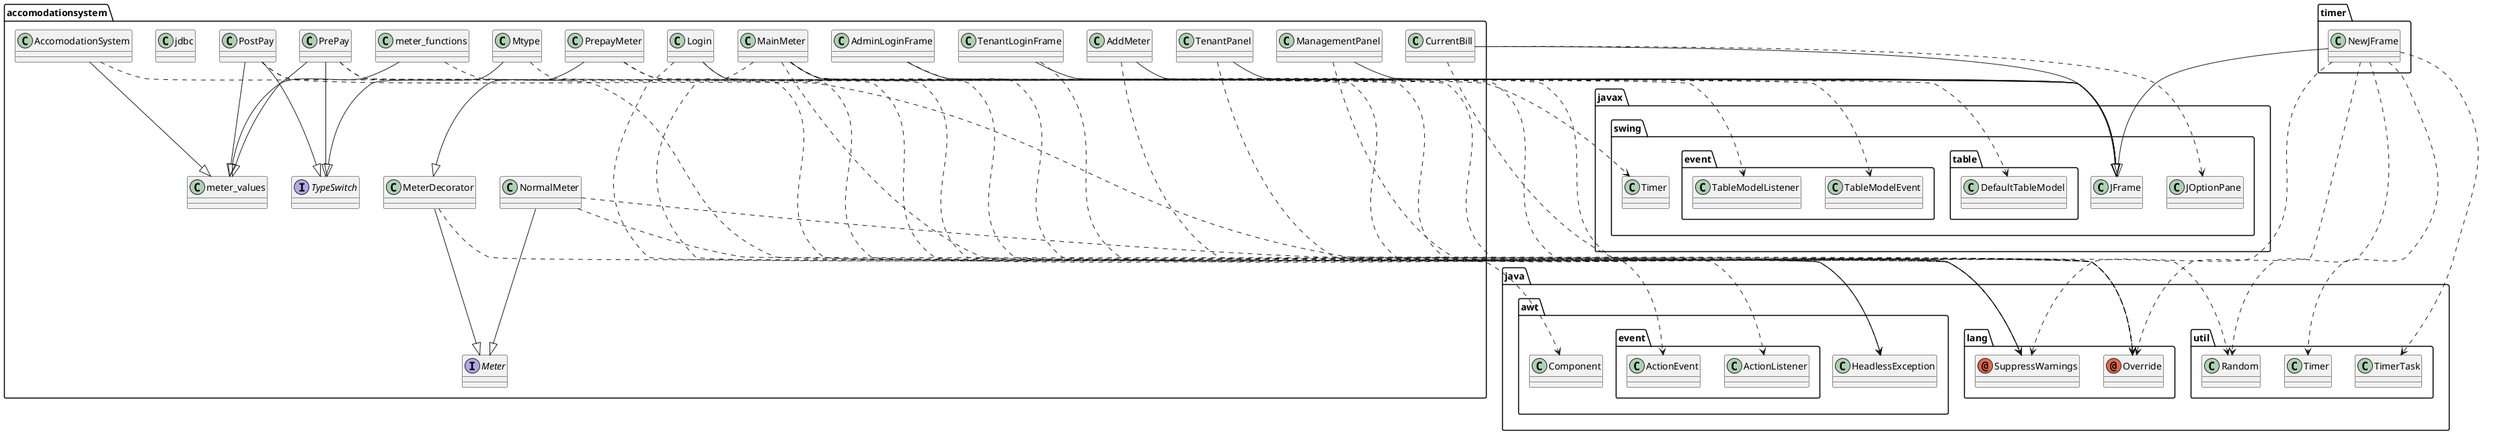 @startuml
annotation java.lang.Override
annotation java.lang.SuppressWarnings
class accomodationsystem.AccomodationSystem
class accomodationsystem.AddMeter
class accomodationsystem.AdminLoginFrame
class accomodationsystem.CurrentBill
class accomodationsystem.Login
class accomodationsystem.MainMeter
class accomodationsystem.ManagementPanel
class accomodationsystem.MeterDecorator
class accomodationsystem.Mtype
class accomodationsystem.NormalMeter
class accomodationsystem.PostPay
class accomodationsystem.PrePay
class accomodationsystem.PrepayMeter
class accomodationsystem.TenantLoginFrame
class accomodationsystem.TenantPanel
class accomodationsystem.jdbc
class accomodationsystem.meter_functions
class accomodationsystem.meter_values
class java.awt.Component
class java.awt.HeadlessException
class java.awt.event.ActionEvent
class java.awt.event.ActionListener
class java.util.Random
class java.util.Timer
class java.util.TimerTask
class javax.swing.JFrame
class javax.swing.JOptionPane
class javax.swing.Timer
class javax.swing.event.TableModelEvent
class javax.swing.event.TableModelListener
class javax.swing.table.DefaultTableModel
class timer.NewJFrame
interface accomodationsystem.Meter
interface accomodationsystem.TypeSwitch
accomodationsystem.AccomodationSystem --|> accomodationsystem.meter_values
accomodationsystem.AccomodationSystem ..> java.awt.HeadlessException
accomodationsystem.AddMeter ..> java.lang.SuppressWarnings
accomodationsystem.AddMeter --|> javax.swing.JFrame
accomodationsystem.AdminLoginFrame ..> java.lang.SuppressWarnings
accomodationsystem.AdminLoginFrame --|> javax.swing.JFrame
accomodationsystem.CurrentBill ..> java.lang.SuppressWarnings
accomodationsystem.CurrentBill --|> javax.swing.JFrame
accomodationsystem.CurrentBill ..> javax.swing.JOptionPane
accomodationsystem.Login ..> java.lang.SuppressWarnings
accomodationsystem.Login ..> java.awt.Component
accomodationsystem.Login --|> javax.swing.JFrame
accomodationsystem.MainMeter ..> java.lang.Override
accomodationsystem.MainMeter ..> java.lang.SuppressWarnings
accomodationsystem.MainMeter ..> java.awt.event.ActionEvent
accomodationsystem.MainMeter ..> java.awt.event.ActionListener
accomodationsystem.MainMeter ..> java.util.Random
accomodationsystem.MainMeter --|> javax.swing.JFrame
accomodationsystem.MainMeter ..> javax.swing.event.TableModelEvent
accomodationsystem.MainMeter ..> javax.swing.event.TableModelListener
accomodationsystem.MainMeter ..> javax.swing.table.DefaultTableModel
accomodationsystem.ManagementPanel ..> java.lang.SuppressWarnings
accomodationsystem.ManagementPanel --|> javax.swing.JFrame
accomodationsystem.MeterDecorator ..> java.lang.Override
accomodationsystem.MeterDecorator --|> accomodationsystem.Meter
accomodationsystem.Mtype ..> java.lang.Override
accomodationsystem.Mtype --|> accomodationsystem.TypeSwitch
accomodationsystem.NormalMeter ..> java.lang.Override
accomodationsystem.NormalMeter ..> java.awt.HeadlessException
accomodationsystem.NormalMeter --|> accomodationsystem.Meter
accomodationsystem.PostPay ..> java.lang.Override
accomodationsystem.PostPay --|> accomodationsystem.meter_values
accomodationsystem.PostPay ..> java.awt.HeadlessException
accomodationsystem.PostPay --|> accomodationsystem.TypeSwitch
accomodationsystem.PrePay ..> java.lang.Override
accomodationsystem.PrePay --|> accomodationsystem.meter_values
accomodationsystem.PrePay ..> java.awt.HeadlessException
accomodationsystem.PrePay --|> accomodationsystem.TypeSwitch
accomodationsystem.PrepayMeter ..> java.lang.Override
accomodationsystem.PrepayMeter --|> accomodationsystem.MeterDecorator
accomodationsystem.PrepayMeter ..> java.awt.HeadlessException
accomodationsystem.TenantLoginFrame ..> java.lang.SuppressWarnings
accomodationsystem.TenantLoginFrame --|> javax.swing.JFrame
accomodationsystem.TenantPanel ..> java.lang.SuppressWarnings
accomodationsystem.TenantPanel --|> javax.swing.JFrame
accomodationsystem.meter_functions --|> accomodationsystem.meter_values
accomodationsystem.meter_functions ..> javax.swing.Timer
timer.NewJFrame ..> java.lang.Override
timer.NewJFrame ..> java.lang.SuppressWarnings
timer.NewJFrame ..> java.util.Random
timer.NewJFrame ..> java.util.Timer
timer.NewJFrame ..> java.util.TimerTask
timer.NewJFrame --|> javax.swing.JFrame
@enduml